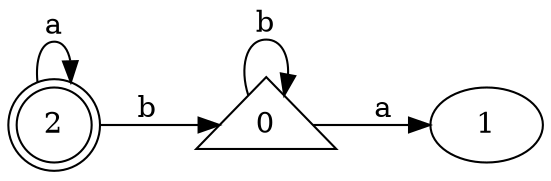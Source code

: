 digraph {
	graph [rankdir=LR]
	0 [shape=triangle]
	2 [shape=doublecircle]
	0 -> 1 [label=a]
	0 -> 0 [label=b]
	2 -> 2 [label=a]
	2 -> 0 [label=b]
}
